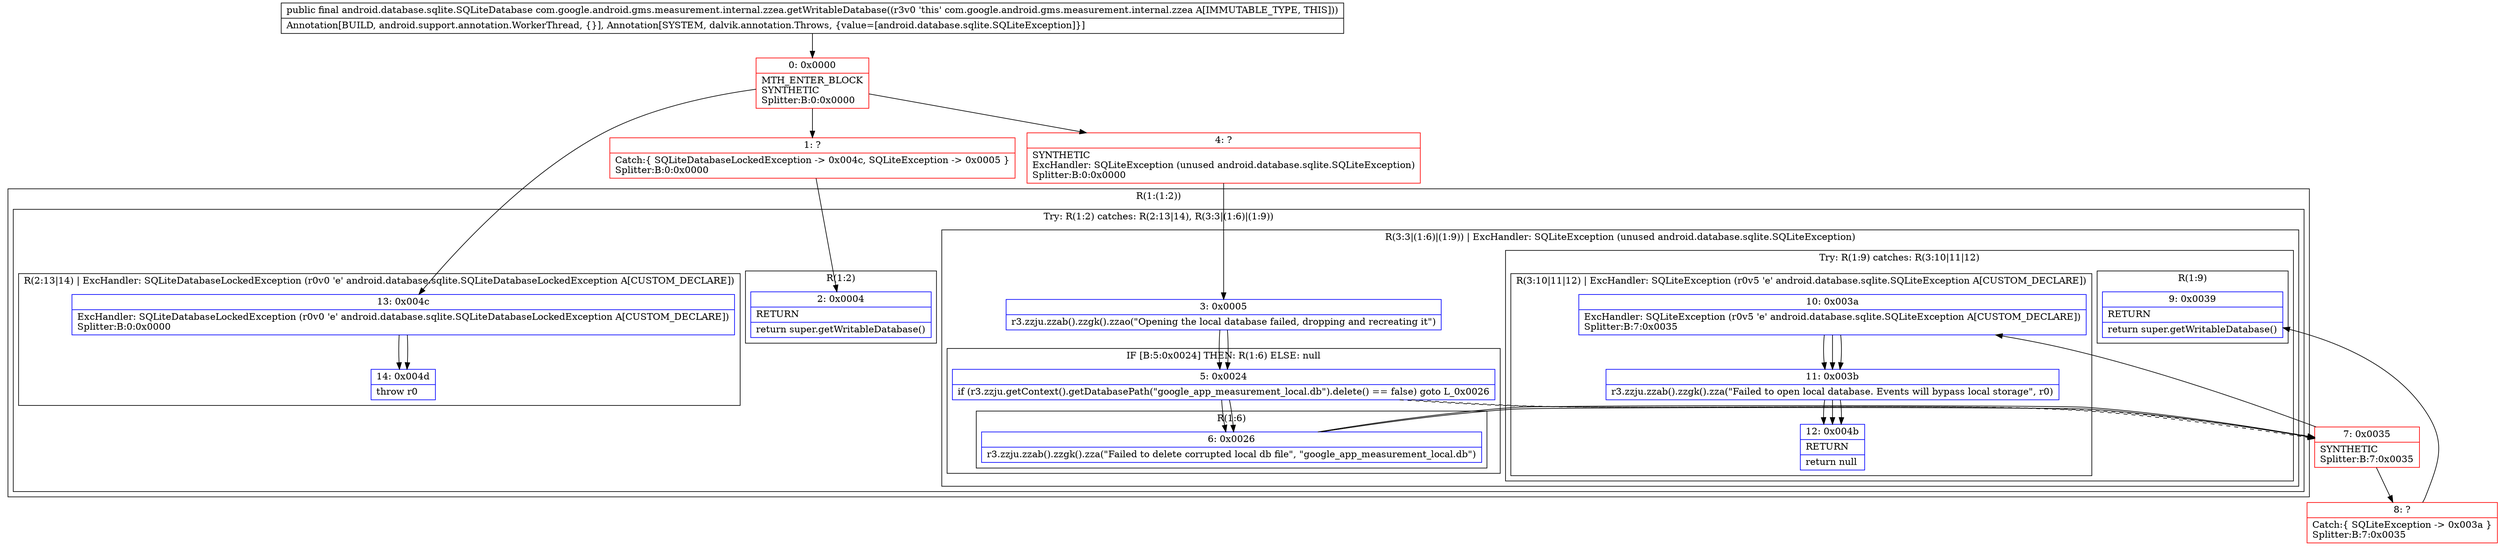 digraph "CFG forcom.google.android.gms.measurement.internal.zzea.getWritableDatabase()Landroid\/database\/sqlite\/SQLiteDatabase;" {
subgraph cluster_Region_1404237573 {
label = "R(1:(1:2))";
node [shape=record,color=blue];
subgraph cluster_TryCatchRegion_794305432 {
label = "Try: R(1:2) catches: R(2:13|14), R(3:3|(1:6)|(1:9))";
node [shape=record,color=blue];
subgraph cluster_Region_821647936 {
label = "R(1:2)";
node [shape=record,color=blue];
Node_2 [shape=record,label="{2\:\ 0x0004|RETURN\l|return super.getWritableDatabase()\l}"];
}
subgraph cluster_Region_706845223 {
label = "R(2:13|14) | ExcHandler: SQLiteDatabaseLockedException (r0v0 'e' android.database.sqlite.SQLiteDatabaseLockedException A[CUSTOM_DECLARE])\l";
node [shape=record,color=blue];
Node_13 [shape=record,label="{13\:\ 0x004c|ExcHandler: SQLiteDatabaseLockedException (r0v0 'e' android.database.sqlite.SQLiteDatabaseLockedException A[CUSTOM_DECLARE])\lSplitter:B:0:0x0000\l}"];
Node_14 [shape=record,label="{14\:\ 0x004d|throw r0\l}"];
}
subgraph cluster_Region_1852787385 {
label = "R(3:3|(1:6)|(1:9)) | ExcHandler: SQLiteException (unused android.database.sqlite.SQLiteException)\l";
node [shape=record,color=blue];
Node_3 [shape=record,label="{3\:\ 0x0005|r3.zzju.zzab().zzgk().zzao(\"Opening the local database failed, dropping and recreating it\")\l}"];
subgraph cluster_IfRegion_4579343 {
label = "IF [B:5:0x0024] THEN: R(1:6) ELSE: null";
node [shape=record,color=blue];
Node_5 [shape=record,label="{5\:\ 0x0024|if (r3.zzju.getContext().getDatabasePath(\"google_app_measurement_local.db\").delete() == false) goto L_0x0026\l}"];
subgraph cluster_Region_2048168221 {
label = "R(1:6)";
node [shape=record,color=blue];
Node_6 [shape=record,label="{6\:\ 0x0026|r3.zzju.zzab().zzgk().zza(\"Failed to delete corrupted local db file\", \"google_app_measurement_local.db\")\l}"];
}
}
subgraph cluster_TryCatchRegion_1556270298 {
label = "Try: R(1:9) catches: R(3:10|11|12)";
node [shape=record,color=blue];
subgraph cluster_Region_1223458681 {
label = "R(1:9)";
node [shape=record,color=blue];
Node_9 [shape=record,label="{9\:\ 0x0039|RETURN\l|return super.getWritableDatabase()\l}"];
}
subgraph cluster_Region_1736879091 {
label = "R(3:10|11|12) | ExcHandler: SQLiteException (r0v5 'e' android.database.sqlite.SQLiteException A[CUSTOM_DECLARE])\l";
node [shape=record,color=blue];
Node_10 [shape=record,label="{10\:\ 0x003a|ExcHandler: SQLiteException (r0v5 'e' android.database.sqlite.SQLiteException A[CUSTOM_DECLARE])\lSplitter:B:7:0x0035\l}"];
Node_11 [shape=record,label="{11\:\ 0x003b|r3.zzju.zzab().zzgk().zza(\"Failed to open local database. Events will bypass local storage\", r0)\l}"];
Node_12 [shape=record,label="{12\:\ 0x004b|RETURN\l|return null\l}"];
}
}
}
}
}
subgraph cluster_Region_706845223 {
label = "R(2:13|14) | ExcHandler: SQLiteDatabaseLockedException (r0v0 'e' android.database.sqlite.SQLiteDatabaseLockedException A[CUSTOM_DECLARE])\l";
node [shape=record,color=blue];
Node_13 [shape=record,label="{13\:\ 0x004c|ExcHandler: SQLiteDatabaseLockedException (r0v0 'e' android.database.sqlite.SQLiteDatabaseLockedException A[CUSTOM_DECLARE])\lSplitter:B:0:0x0000\l}"];
Node_14 [shape=record,label="{14\:\ 0x004d|throw r0\l}"];
}
subgraph cluster_Region_1852787385 {
label = "R(3:3|(1:6)|(1:9)) | ExcHandler: SQLiteException (unused android.database.sqlite.SQLiteException)\l";
node [shape=record,color=blue];
Node_3 [shape=record,label="{3\:\ 0x0005|r3.zzju.zzab().zzgk().zzao(\"Opening the local database failed, dropping and recreating it\")\l}"];
subgraph cluster_IfRegion_4579343 {
label = "IF [B:5:0x0024] THEN: R(1:6) ELSE: null";
node [shape=record,color=blue];
Node_5 [shape=record,label="{5\:\ 0x0024|if (r3.zzju.getContext().getDatabasePath(\"google_app_measurement_local.db\").delete() == false) goto L_0x0026\l}"];
subgraph cluster_Region_2048168221 {
label = "R(1:6)";
node [shape=record,color=blue];
Node_6 [shape=record,label="{6\:\ 0x0026|r3.zzju.zzab().zzgk().zza(\"Failed to delete corrupted local db file\", \"google_app_measurement_local.db\")\l}"];
}
}
subgraph cluster_TryCatchRegion_1556270298 {
label = "Try: R(1:9) catches: R(3:10|11|12)";
node [shape=record,color=blue];
subgraph cluster_Region_1223458681 {
label = "R(1:9)";
node [shape=record,color=blue];
Node_9 [shape=record,label="{9\:\ 0x0039|RETURN\l|return super.getWritableDatabase()\l}"];
}
subgraph cluster_Region_1736879091 {
label = "R(3:10|11|12) | ExcHandler: SQLiteException (r0v5 'e' android.database.sqlite.SQLiteException A[CUSTOM_DECLARE])\l";
node [shape=record,color=blue];
Node_10 [shape=record,label="{10\:\ 0x003a|ExcHandler: SQLiteException (r0v5 'e' android.database.sqlite.SQLiteException A[CUSTOM_DECLARE])\lSplitter:B:7:0x0035\l}"];
Node_11 [shape=record,label="{11\:\ 0x003b|r3.zzju.zzab().zzgk().zza(\"Failed to open local database. Events will bypass local storage\", r0)\l}"];
Node_12 [shape=record,label="{12\:\ 0x004b|RETURN\l|return null\l}"];
}
}
}
subgraph cluster_Region_1736879091 {
label = "R(3:10|11|12) | ExcHandler: SQLiteException (r0v5 'e' android.database.sqlite.SQLiteException A[CUSTOM_DECLARE])\l";
node [shape=record,color=blue];
Node_10 [shape=record,label="{10\:\ 0x003a|ExcHandler: SQLiteException (r0v5 'e' android.database.sqlite.SQLiteException A[CUSTOM_DECLARE])\lSplitter:B:7:0x0035\l}"];
Node_11 [shape=record,label="{11\:\ 0x003b|r3.zzju.zzab().zzgk().zza(\"Failed to open local database. Events will bypass local storage\", r0)\l}"];
Node_12 [shape=record,label="{12\:\ 0x004b|RETURN\l|return null\l}"];
}
Node_0 [shape=record,color=red,label="{0\:\ 0x0000|MTH_ENTER_BLOCK\lSYNTHETIC\lSplitter:B:0:0x0000\l}"];
Node_1 [shape=record,color=red,label="{1\:\ ?|Catch:\{ SQLiteDatabaseLockedException \-\> 0x004c, SQLiteException \-\> 0x0005 \}\lSplitter:B:0:0x0000\l}"];
Node_4 [shape=record,color=red,label="{4\:\ ?|SYNTHETIC\lExcHandler: SQLiteException (unused android.database.sqlite.SQLiteException)\lSplitter:B:0:0x0000\l}"];
Node_7 [shape=record,color=red,label="{7\:\ 0x0035|SYNTHETIC\lSplitter:B:7:0x0035\l}"];
Node_8 [shape=record,color=red,label="{8\:\ ?|Catch:\{ SQLiteException \-\> 0x003a \}\lSplitter:B:7:0x0035\l}"];
MethodNode[shape=record,label="{public final android.database.sqlite.SQLiteDatabase com.google.android.gms.measurement.internal.zzea.getWritableDatabase((r3v0 'this' com.google.android.gms.measurement.internal.zzea A[IMMUTABLE_TYPE, THIS]))  | Annotation[BUILD, android.support.annotation.WorkerThread, \{\}], Annotation[SYSTEM, dalvik.annotation.Throws, \{value=[android.database.sqlite.SQLiteException]\}]\l}"];
MethodNode -> Node_0;
Node_13 -> Node_14;
Node_3 -> Node_5;
Node_5 -> Node_6;
Node_5 -> Node_7[style=dashed];
Node_6 -> Node_7;
Node_10 -> Node_11;
Node_11 -> Node_12;
Node_13 -> Node_14;
Node_3 -> Node_5;
Node_5 -> Node_6;
Node_5 -> Node_7[style=dashed];
Node_6 -> Node_7;
Node_10 -> Node_11;
Node_11 -> Node_12;
Node_10 -> Node_11;
Node_11 -> Node_12;
Node_0 -> Node_1;
Node_0 -> Node_13;
Node_0 -> Node_4;
Node_1 -> Node_2;
Node_4 -> Node_3;
Node_7 -> Node_8;
Node_7 -> Node_10;
Node_8 -> Node_9;
}

